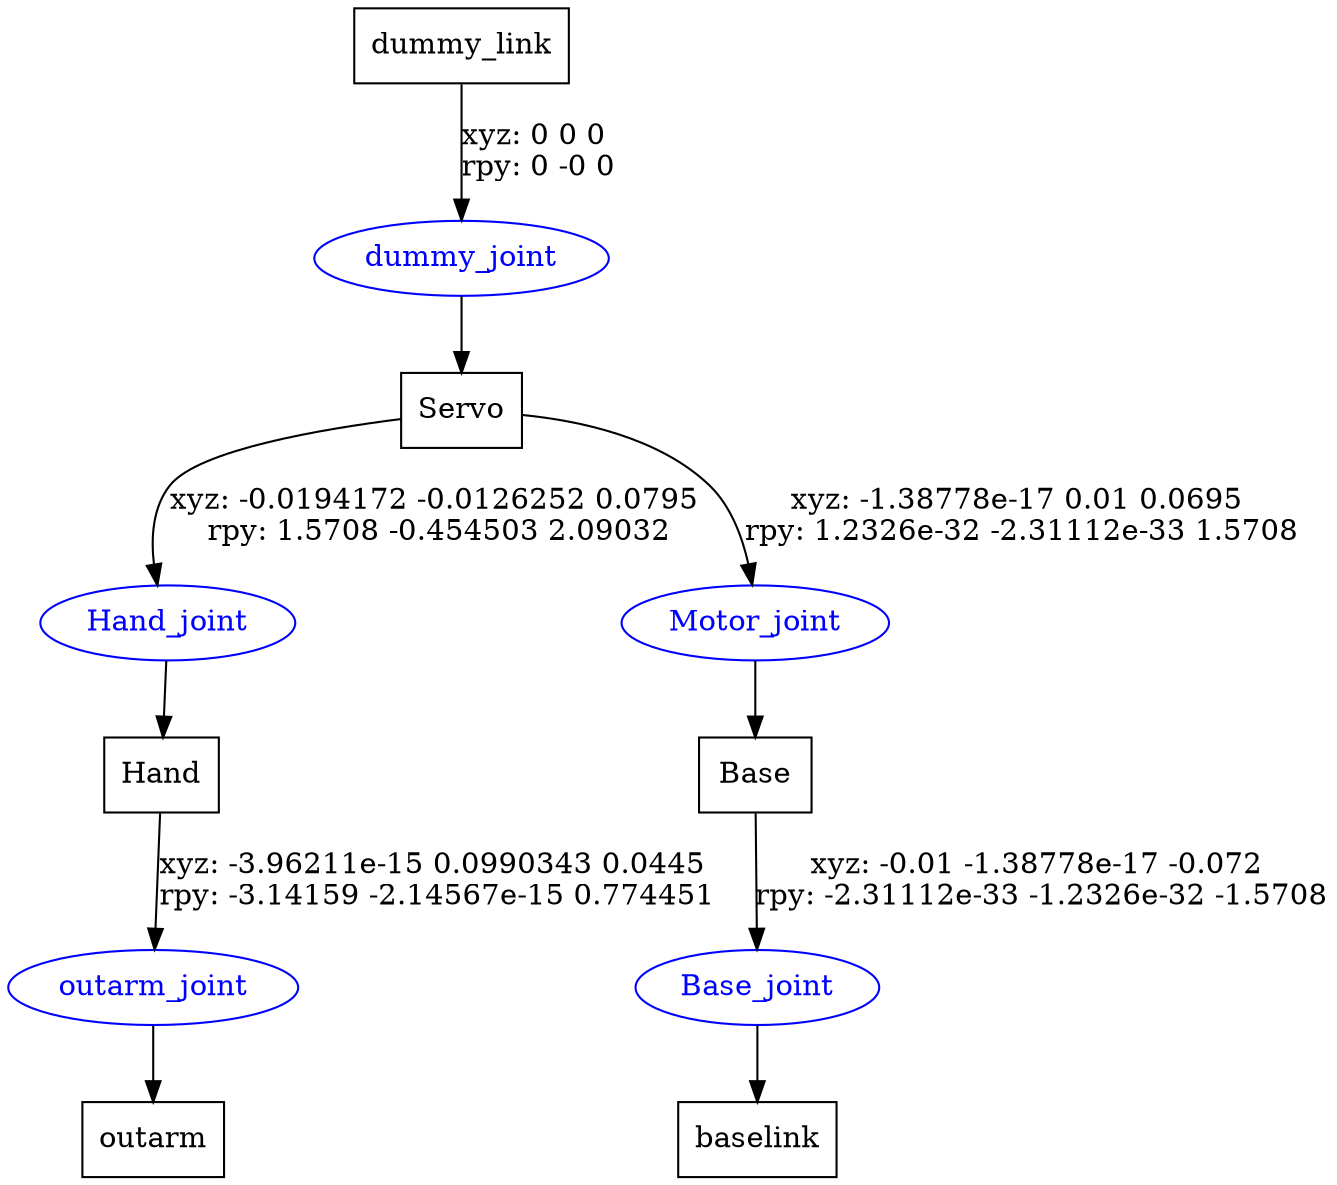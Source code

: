 digraph G {
node [shape=box];
"dummy_link" [label="dummy_link"];
"Servo" [label="Servo"];
"Hand" [label="Hand"];
"outarm" [label="outarm"];
"Base" [label="Base"];
"baselink" [label="baselink"];
node [shape=ellipse, color=blue, fontcolor=blue];
"dummy_link" -> "dummy_joint" [label="xyz: 0 0 0 \nrpy: 0 -0 0"]
"dummy_joint" -> "Servo"
"Servo" -> "Hand_joint" [label="xyz: -0.0194172 -0.0126252 0.0795 \nrpy: 1.5708 -0.454503 2.09032"]
"Hand_joint" -> "Hand"
"Hand" -> "outarm_joint" [label="xyz: -3.96211e-15 0.0990343 0.0445 \nrpy: -3.14159 -2.14567e-15 0.774451"]
"outarm_joint" -> "outarm"
"Servo" -> "Motor_joint" [label="xyz: -1.38778e-17 0.01 0.0695 \nrpy: 1.2326e-32 -2.31112e-33 1.5708"]
"Motor_joint" -> "Base"
"Base" -> "Base_joint" [label="xyz: -0.01 -1.38778e-17 -0.072 \nrpy: -2.31112e-33 -1.2326e-32 -1.5708"]
"Base_joint" -> "baselink"
}
